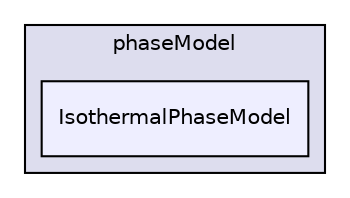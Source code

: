 digraph "src/phaseSystemModels/reactingEulerFoam/phaseSystems/phaseModel/IsothermalPhaseModel" {
  bgcolor=transparent;
  compound=true
  node [ fontsize="10", fontname="Helvetica"];
  edge [ labelfontsize="10", labelfontname="Helvetica"];
  subgraph clusterdir_4215db06b45072fc38364f35455e65ba {
    graph [ bgcolor="#ddddee", pencolor="black", label="phaseModel" fontname="Helvetica", fontsize="10", URL="dir_4215db06b45072fc38364f35455e65ba.html"]
  dir_0f60ba35819c51191202d1aa16a04186 [shape=box, label="IsothermalPhaseModel", style="filled", fillcolor="#eeeeff", pencolor="black", URL="dir_0f60ba35819c51191202d1aa16a04186.html"];
  }
}

